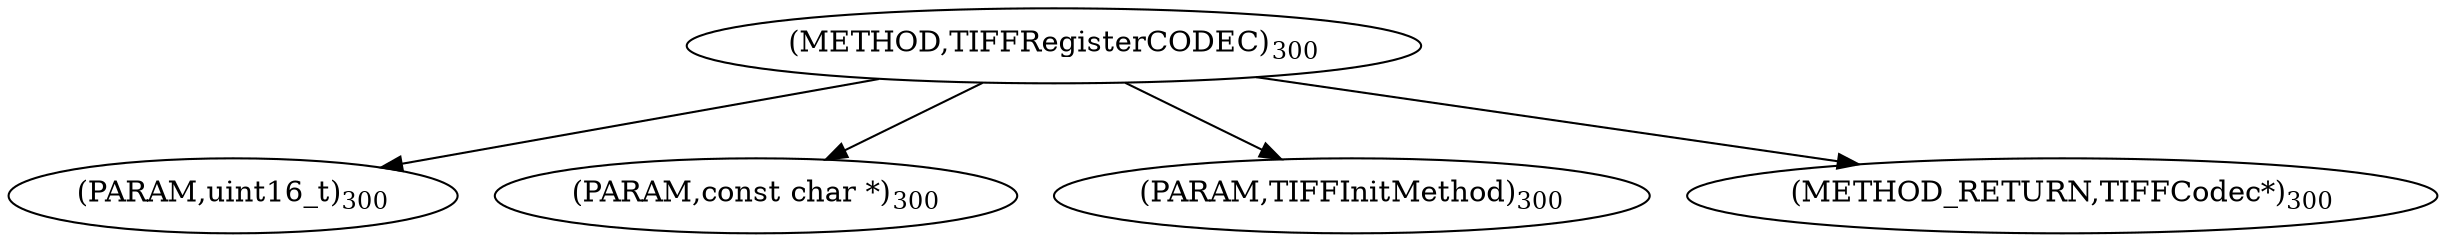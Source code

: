 digraph "TIFFRegisterCODEC" {  
"8352" [label = <(METHOD,TIFFRegisterCODEC)<SUB>300</SUB>> ]
"8353" [label = <(PARAM,uint16_t)<SUB>300</SUB>> ]
"8354" [label = <(PARAM,const char *)<SUB>300</SUB>> ]
"8355" [label = <(PARAM,TIFFInitMethod)<SUB>300</SUB>> ]
"8356" [label = <(METHOD_RETURN,TIFFCodec*)<SUB>300</SUB>> ]
  "8352" -> "8353" 
  "8352" -> "8354" 
  "8352" -> "8355" 
  "8352" -> "8356" 
}
